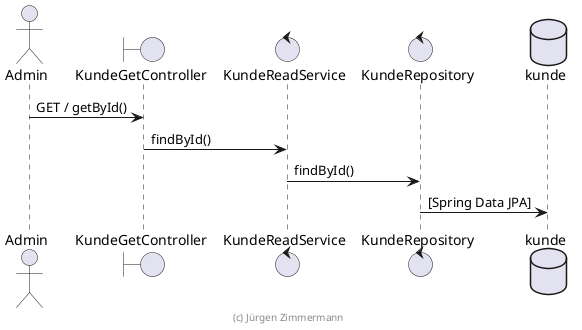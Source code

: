 ' Copyright (C) 2023 - present Juergen Zimmermann, Hochschule Karlsruhe
'
' This program is free software: you can redistribute it and/or modify
' it under the terms of the GNU General Public License as published by
' the Free Software Foundation, either version 3 of the License, or
' (at your option) any later version.
'
' This program is distributed in the hope that it will be useful,
' but WITHOUT ANY WARRANTY; without even the implied warranty of
' MERCHANTABILITY or FITNESS FOR A PARTICULAR PURPOSE.  See the
' GNU General Public License for more details.
'
' You should have received a copy of the GNU General Public License
' along with this program.  If not, see <https://www.gnu.org/licenses/>.
@startuml Sequenzdiagramm

actor Admin

boundary KundeGetController
control KundeReadService
control KundeRepository
database kunde

Admin -> KundeGetController : GET / getById()
KundeGetController -> KundeReadService: findById()
KundeReadService -> KundeRepository: findById()
KundeRepository -> kunde: [Spring Data JPA]

footer (c) Jürgen Zimmermann

@enduml
